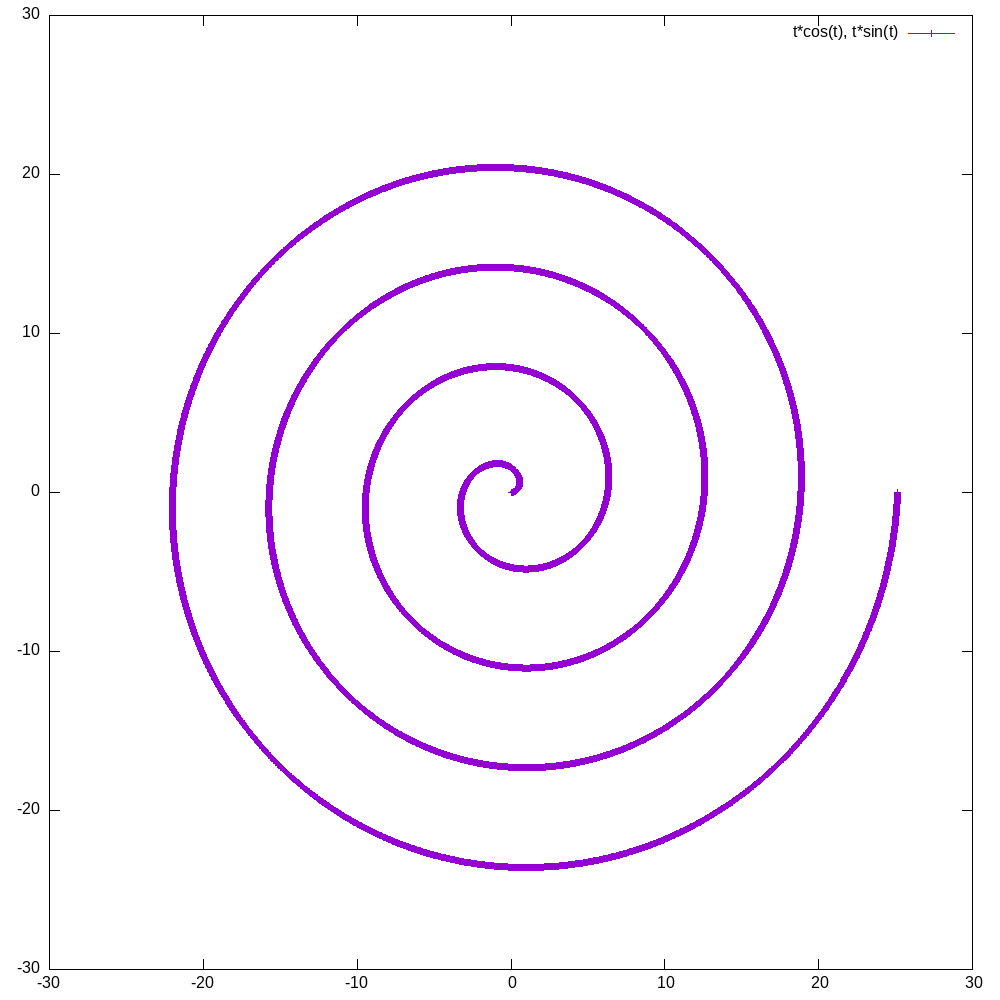 #!/usr/bin/gnuplot

set terminal png size 1000,1000
set out "archimedes_spiral.png"

set parametric
set samples 10000
set xrange [-30:30]
set yrange [-30:30]

plot [0:8*pi] t*cos(t), t*sin(t) with linespoints

